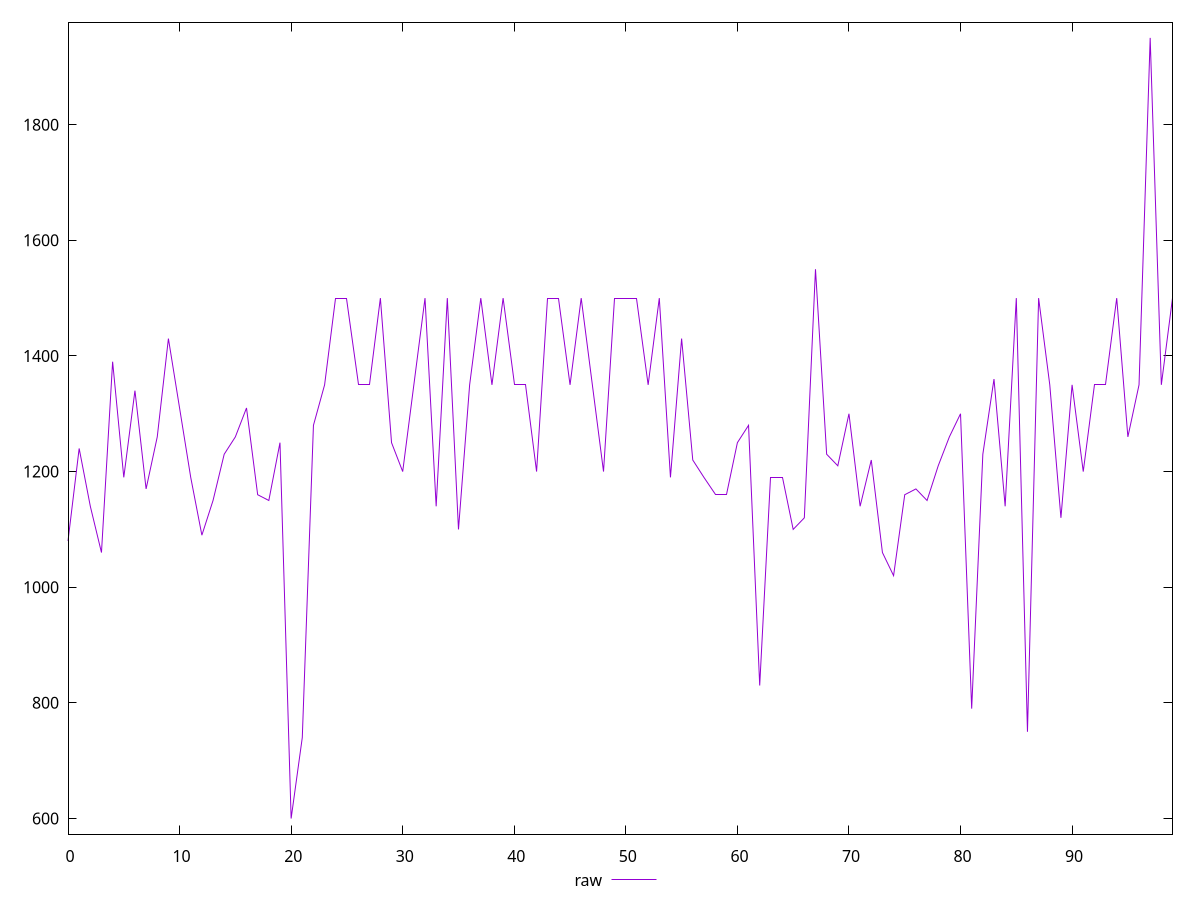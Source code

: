 reset

$raw <<EOF
0 1080
1 1240
2 1140
3 1060
4 1390
5 1190
6 1340
7 1170
8 1260
9 1430
10 1310
11 1190
12 1090
13 1150
14 1230
15 1260
16 1310
17 1160
18 1150
19 1250
20 600
21 740
22 1280
23 1350
24 1500
25 1500
26 1350
27 1350
28 1500
29 1250
30 1200
31 1350
32 1500
33 1140
34 1500
35 1100
36 1350
37 1500
38 1350
39 1500
40 1350
41 1350
42 1200
43 1500
44 1500
45 1350
46 1500
47 1350
48 1200
49 1500
50 1500
51 1500
52 1350
53 1500
54 1190
55 1430
56 1220
57 1190
58 1160
59 1160
60 1250
61 1280
62 830
63 1190
64 1190
65 1100
66 1120
67 1550
68 1230
69 1210
70 1300
71 1140
72 1220
73 1060
74 1020
75 1160
76 1170
77 1150
78 1210
79 1260
80 1300
81 790
82 1230
83 1360
84 1140
85 1500
86 750
87 1500
88 1350
89 1120
90 1350
91 1200
92 1350
93 1350
94 1500
95 1260
96 1350
97 1950
98 1350
99 1500
EOF

set key outside below
set xrange [0:99]
set yrange [573:1977]
set trange [573:1977]
set terminal svg size 640, 500 enhanced background rgb 'white'
set output "reprap/uses-webp-images/samples/pages+cached+noexternal+nomedia/raw/values.svg"

plot $raw title "raw" with line

reset
